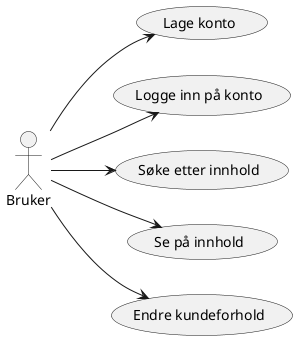 @startuml
left to right direction
:Bruker: --> (Lage konto)
:Bruker: --> (Logge inn på konto)
:Bruker: --> (Søke etter innhold)
:Bruker: --> (Se på innhold)
:Bruker: --> (Endre kundeforhold)
@enduml